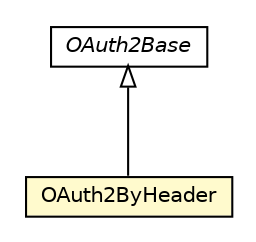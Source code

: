 #!/usr/local/bin/dot
#
# Class diagram 
# Generated by UMLGraph version R5_6-24-gf6e263 (http://www.umlgraph.org/)
#

digraph G {
	edge [fontname="Helvetica",fontsize=10,labelfontname="Helvetica",labelfontsize=10];
	node [fontname="Helvetica",fontsize=10,shape=plaintext];
	nodesep=0.25;
	ranksep=0.5;
	// io.reinert.requestor.gwt.oauth2.OAuth2ByHeader
	c48116 [label=<<table title="io.reinert.requestor.gwt.oauth2.OAuth2ByHeader" border="0" cellborder="1" cellspacing="0" cellpadding="2" port="p" bgcolor="lemonChiffon" href="./OAuth2ByHeader.html">
		<tr><td><table border="0" cellspacing="0" cellpadding="1">
<tr><td align="center" balign="center"> OAuth2ByHeader </td></tr>
		</table></td></tr>
		</table>>, URL="./OAuth2ByHeader.html", fontname="Helvetica", fontcolor="black", fontsize=10.0];
	// io.reinert.requestor.gwt.oauth2.OAuth2Base
	c48117 [label=<<table title="io.reinert.requestor.gwt.oauth2.OAuth2Base" border="0" cellborder="1" cellspacing="0" cellpadding="2" port="p" href="./OAuth2Base.html">
		<tr><td><table border="0" cellspacing="0" cellpadding="1">
<tr><td align="center" balign="center"><font face="Helvetica-Oblique"> OAuth2Base </font></td></tr>
		</table></td></tr>
		</table>>, URL="./OAuth2Base.html", fontname="Helvetica", fontcolor="black", fontsize=10.0];
	//io.reinert.requestor.gwt.oauth2.OAuth2ByHeader extends io.reinert.requestor.gwt.oauth2.OAuth2Base
	c48117:p -> c48116:p [dir=back,arrowtail=empty];
}

